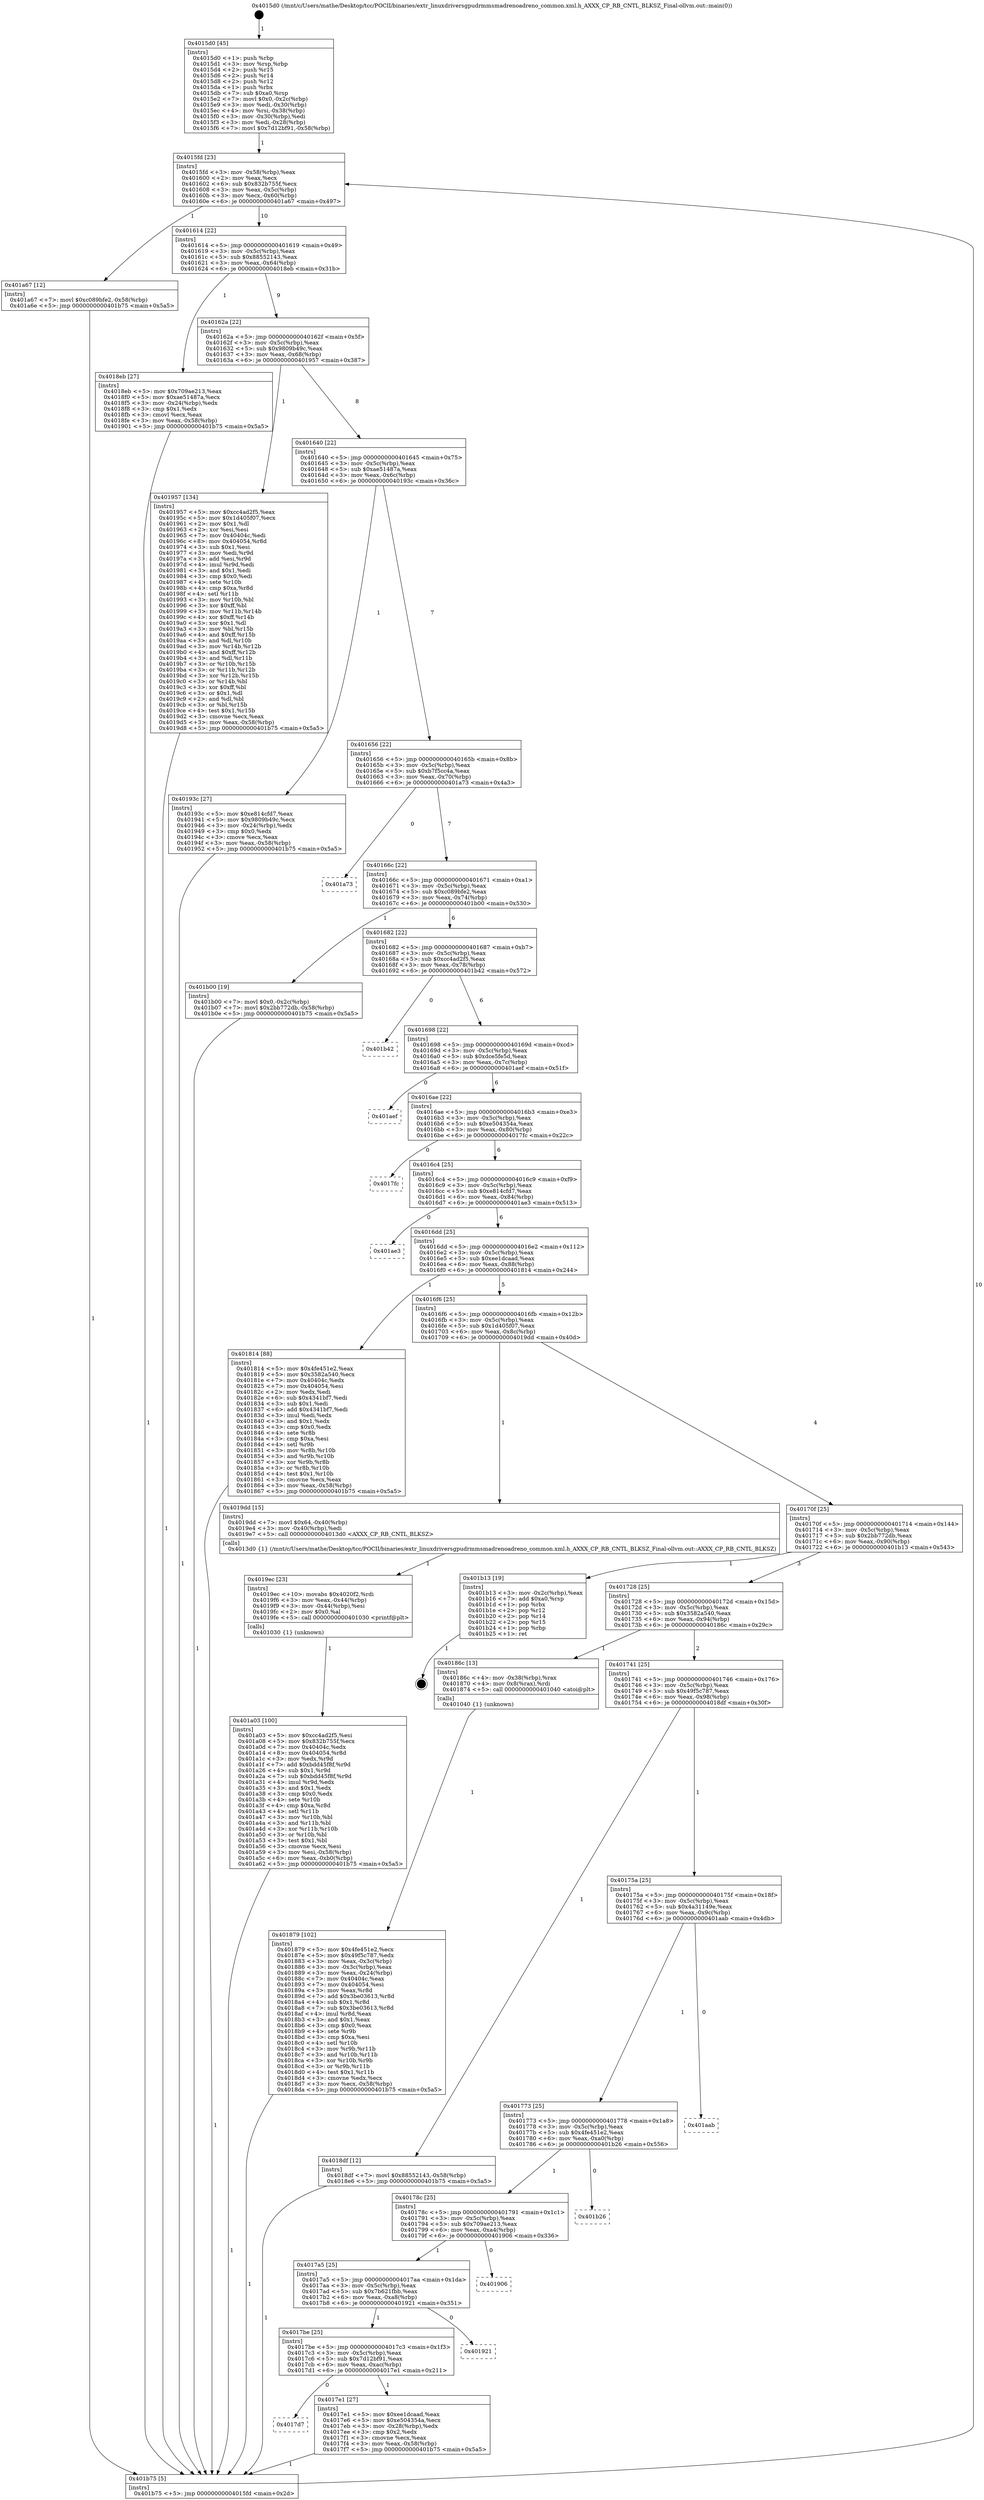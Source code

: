 digraph "0x4015d0" {
  label = "0x4015d0 (/mnt/c/Users/mathe/Desktop/tcc/POCII/binaries/extr_linuxdriversgpudrmmsmadrenoadreno_common.xml.h_AXXX_CP_RB_CNTL_BLKSZ_Final-ollvm.out::main(0))"
  labelloc = "t"
  node[shape=record]

  Entry [label="",width=0.3,height=0.3,shape=circle,fillcolor=black,style=filled]
  "0x4015fd" [label="{
     0x4015fd [23]\l
     | [instrs]\l
     &nbsp;&nbsp;0x4015fd \<+3\>: mov -0x58(%rbp),%eax\l
     &nbsp;&nbsp;0x401600 \<+2\>: mov %eax,%ecx\l
     &nbsp;&nbsp;0x401602 \<+6\>: sub $0x832b755f,%ecx\l
     &nbsp;&nbsp;0x401608 \<+3\>: mov %eax,-0x5c(%rbp)\l
     &nbsp;&nbsp;0x40160b \<+3\>: mov %ecx,-0x60(%rbp)\l
     &nbsp;&nbsp;0x40160e \<+6\>: je 0000000000401a67 \<main+0x497\>\l
  }"]
  "0x401a67" [label="{
     0x401a67 [12]\l
     | [instrs]\l
     &nbsp;&nbsp;0x401a67 \<+7\>: movl $0xc089bfe2,-0x58(%rbp)\l
     &nbsp;&nbsp;0x401a6e \<+5\>: jmp 0000000000401b75 \<main+0x5a5\>\l
  }"]
  "0x401614" [label="{
     0x401614 [22]\l
     | [instrs]\l
     &nbsp;&nbsp;0x401614 \<+5\>: jmp 0000000000401619 \<main+0x49\>\l
     &nbsp;&nbsp;0x401619 \<+3\>: mov -0x5c(%rbp),%eax\l
     &nbsp;&nbsp;0x40161c \<+5\>: sub $0x88552143,%eax\l
     &nbsp;&nbsp;0x401621 \<+3\>: mov %eax,-0x64(%rbp)\l
     &nbsp;&nbsp;0x401624 \<+6\>: je 00000000004018eb \<main+0x31b\>\l
  }"]
  Exit [label="",width=0.3,height=0.3,shape=circle,fillcolor=black,style=filled,peripheries=2]
  "0x4018eb" [label="{
     0x4018eb [27]\l
     | [instrs]\l
     &nbsp;&nbsp;0x4018eb \<+5\>: mov $0x709ae213,%eax\l
     &nbsp;&nbsp;0x4018f0 \<+5\>: mov $0xae51487a,%ecx\l
     &nbsp;&nbsp;0x4018f5 \<+3\>: mov -0x24(%rbp),%edx\l
     &nbsp;&nbsp;0x4018f8 \<+3\>: cmp $0x1,%edx\l
     &nbsp;&nbsp;0x4018fb \<+3\>: cmovl %ecx,%eax\l
     &nbsp;&nbsp;0x4018fe \<+3\>: mov %eax,-0x58(%rbp)\l
     &nbsp;&nbsp;0x401901 \<+5\>: jmp 0000000000401b75 \<main+0x5a5\>\l
  }"]
  "0x40162a" [label="{
     0x40162a [22]\l
     | [instrs]\l
     &nbsp;&nbsp;0x40162a \<+5\>: jmp 000000000040162f \<main+0x5f\>\l
     &nbsp;&nbsp;0x40162f \<+3\>: mov -0x5c(%rbp),%eax\l
     &nbsp;&nbsp;0x401632 \<+5\>: sub $0x9809b49c,%eax\l
     &nbsp;&nbsp;0x401637 \<+3\>: mov %eax,-0x68(%rbp)\l
     &nbsp;&nbsp;0x40163a \<+6\>: je 0000000000401957 \<main+0x387\>\l
  }"]
  "0x401a03" [label="{
     0x401a03 [100]\l
     | [instrs]\l
     &nbsp;&nbsp;0x401a03 \<+5\>: mov $0xcc4ad2f5,%esi\l
     &nbsp;&nbsp;0x401a08 \<+5\>: mov $0x832b755f,%ecx\l
     &nbsp;&nbsp;0x401a0d \<+7\>: mov 0x40404c,%edx\l
     &nbsp;&nbsp;0x401a14 \<+8\>: mov 0x404054,%r8d\l
     &nbsp;&nbsp;0x401a1c \<+3\>: mov %edx,%r9d\l
     &nbsp;&nbsp;0x401a1f \<+7\>: add $0xbdd45f8f,%r9d\l
     &nbsp;&nbsp;0x401a26 \<+4\>: sub $0x1,%r9d\l
     &nbsp;&nbsp;0x401a2a \<+7\>: sub $0xbdd45f8f,%r9d\l
     &nbsp;&nbsp;0x401a31 \<+4\>: imul %r9d,%edx\l
     &nbsp;&nbsp;0x401a35 \<+3\>: and $0x1,%edx\l
     &nbsp;&nbsp;0x401a38 \<+3\>: cmp $0x0,%edx\l
     &nbsp;&nbsp;0x401a3b \<+4\>: sete %r10b\l
     &nbsp;&nbsp;0x401a3f \<+4\>: cmp $0xa,%r8d\l
     &nbsp;&nbsp;0x401a43 \<+4\>: setl %r11b\l
     &nbsp;&nbsp;0x401a47 \<+3\>: mov %r10b,%bl\l
     &nbsp;&nbsp;0x401a4a \<+3\>: and %r11b,%bl\l
     &nbsp;&nbsp;0x401a4d \<+3\>: xor %r11b,%r10b\l
     &nbsp;&nbsp;0x401a50 \<+3\>: or %r10b,%bl\l
     &nbsp;&nbsp;0x401a53 \<+3\>: test $0x1,%bl\l
     &nbsp;&nbsp;0x401a56 \<+3\>: cmovne %ecx,%esi\l
     &nbsp;&nbsp;0x401a59 \<+3\>: mov %esi,-0x58(%rbp)\l
     &nbsp;&nbsp;0x401a5c \<+6\>: mov %eax,-0xb0(%rbp)\l
     &nbsp;&nbsp;0x401a62 \<+5\>: jmp 0000000000401b75 \<main+0x5a5\>\l
  }"]
  "0x401957" [label="{
     0x401957 [134]\l
     | [instrs]\l
     &nbsp;&nbsp;0x401957 \<+5\>: mov $0xcc4ad2f5,%eax\l
     &nbsp;&nbsp;0x40195c \<+5\>: mov $0x1d405f07,%ecx\l
     &nbsp;&nbsp;0x401961 \<+2\>: mov $0x1,%dl\l
     &nbsp;&nbsp;0x401963 \<+2\>: xor %esi,%esi\l
     &nbsp;&nbsp;0x401965 \<+7\>: mov 0x40404c,%edi\l
     &nbsp;&nbsp;0x40196c \<+8\>: mov 0x404054,%r8d\l
     &nbsp;&nbsp;0x401974 \<+3\>: sub $0x1,%esi\l
     &nbsp;&nbsp;0x401977 \<+3\>: mov %edi,%r9d\l
     &nbsp;&nbsp;0x40197a \<+3\>: add %esi,%r9d\l
     &nbsp;&nbsp;0x40197d \<+4\>: imul %r9d,%edi\l
     &nbsp;&nbsp;0x401981 \<+3\>: and $0x1,%edi\l
     &nbsp;&nbsp;0x401984 \<+3\>: cmp $0x0,%edi\l
     &nbsp;&nbsp;0x401987 \<+4\>: sete %r10b\l
     &nbsp;&nbsp;0x40198b \<+4\>: cmp $0xa,%r8d\l
     &nbsp;&nbsp;0x40198f \<+4\>: setl %r11b\l
     &nbsp;&nbsp;0x401993 \<+3\>: mov %r10b,%bl\l
     &nbsp;&nbsp;0x401996 \<+3\>: xor $0xff,%bl\l
     &nbsp;&nbsp;0x401999 \<+3\>: mov %r11b,%r14b\l
     &nbsp;&nbsp;0x40199c \<+4\>: xor $0xff,%r14b\l
     &nbsp;&nbsp;0x4019a0 \<+3\>: xor $0x1,%dl\l
     &nbsp;&nbsp;0x4019a3 \<+3\>: mov %bl,%r15b\l
     &nbsp;&nbsp;0x4019a6 \<+4\>: and $0xff,%r15b\l
     &nbsp;&nbsp;0x4019aa \<+3\>: and %dl,%r10b\l
     &nbsp;&nbsp;0x4019ad \<+3\>: mov %r14b,%r12b\l
     &nbsp;&nbsp;0x4019b0 \<+4\>: and $0xff,%r12b\l
     &nbsp;&nbsp;0x4019b4 \<+3\>: and %dl,%r11b\l
     &nbsp;&nbsp;0x4019b7 \<+3\>: or %r10b,%r15b\l
     &nbsp;&nbsp;0x4019ba \<+3\>: or %r11b,%r12b\l
     &nbsp;&nbsp;0x4019bd \<+3\>: xor %r12b,%r15b\l
     &nbsp;&nbsp;0x4019c0 \<+3\>: or %r14b,%bl\l
     &nbsp;&nbsp;0x4019c3 \<+3\>: xor $0xff,%bl\l
     &nbsp;&nbsp;0x4019c6 \<+3\>: or $0x1,%dl\l
     &nbsp;&nbsp;0x4019c9 \<+2\>: and %dl,%bl\l
     &nbsp;&nbsp;0x4019cb \<+3\>: or %bl,%r15b\l
     &nbsp;&nbsp;0x4019ce \<+4\>: test $0x1,%r15b\l
     &nbsp;&nbsp;0x4019d2 \<+3\>: cmovne %ecx,%eax\l
     &nbsp;&nbsp;0x4019d5 \<+3\>: mov %eax,-0x58(%rbp)\l
     &nbsp;&nbsp;0x4019d8 \<+5\>: jmp 0000000000401b75 \<main+0x5a5\>\l
  }"]
  "0x401640" [label="{
     0x401640 [22]\l
     | [instrs]\l
     &nbsp;&nbsp;0x401640 \<+5\>: jmp 0000000000401645 \<main+0x75\>\l
     &nbsp;&nbsp;0x401645 \<+3\>: mov -0x5c(%rbp),%eax\l
     &nbsp;&nbsp;0x401648 \<+5\>: sub $0xae51487a,%eax\l
     &nbsp;&nbsp;0x40164d \<+3\>: mov %eax,-0x6c(%rbp)\l
     &nbsp;&nbsp;0x401650 \<+6\>: je 000000000040193c \<main+0x36c\>\l
  }"]
  "0x4019ec" [label="{
     0x4019ec [23]\l
     | [instrs]\l
     &nbsp;&nbsp;0x4019ec \<+10\>: movabs $0x4020f2,%rdi\l
     &nbsp;&nbsp;0x4019f6 \<+3\>: mov %eax,-0x44(%rbp)\l
     &nbsp;&nbsp;0x4019f9 \<+3\>: mov -0x44(%rbp),%esi\l
     &nbsp;&nbsp;0x4019fc \<+2\>: mov $0x0,%al\l
     &nbsp;&nbsp;0x4019fe \<+5\>: call 0000000000401030 \<printf@plt\>\l
     | [calls]\l
     &nbsp;&nbsp;0x401030 \{1\} (unknown)\l
  }"]
  "0x40193c" [label="{
     0x40193c [27]\l
     | [instrs]\l
     &nbsp;&nbsp;0x40193c \<+5\>: mov $0xe814cfd7,%eax\l
     &nbsp;&nbsp;0x401941 \<+5\>: mov $0x9809b49c,%ecx\l
     &nbsp;&nbsp;0x401946 \<+3\>: mov -0x24(%rbp),%edx\l
     &nbsp;&nbsp;0x401949 \<+3\>: cmp $0x0,%edx\l
     &nbsp;&nbsp;0x40194c \<+3\>: cmove %ecx,%eax\l
     &nbsp;&nbsp;0x40194f \<+3\>: mov %eax,-0x58(%rbp)\l
     &nbsp;&nbsp;0x401952 \<+5\>: jmp 0000000000401b75 \<main+0x5a5\>\l
  }"]
  "0x401656" [label="{
     0x401656 [22]\l
     | [instrs]\l
     &nbsp;&nbsp;0x401656 \<+5\>: jmp 000000000040165b \<main+0x8b\>\l
     &nbsp;&nbsp;0x40165b \<+3\>: mov -0x5c(%rbp),%eax\l
     &nbsp;&nbsp;0x40165e \<+5\>: sub $0xb7f5cc4a,%eax\l
     &nbsp;&nbsp;0x401663 \<+3\>: mov %eax,-0x70(%rbp)\l
     &nbsp;&nbsp;0x401666 \<+6\>: je 0000000000401a73 \<main+0x4a3\>\l
  }"]
  "0x401879" [label="{
     0x401879 [102]\l
     | [instrs]\l
     &nbsp;&nbsp;0x401879 \<+5\>: mov $0x4fe451e2,%ecx\l
     &nbsp;&nbsp;0x40187e \<+5\>: mov $0x49f5c787,%edx\l
     &nbsp;&nbsp;0x401883 \<+3\>: mov %eax,-0x3c(%rbp)\l
     &nbsp;&nbsp;0x401886 \<+3\>: mov -0x3c(%rbp),%eax\l
     &nbsp;&nbsp;0x401889 \<+3\>: mov %eax,-0x24(%rbp)\l
     &nbsp;&nbsp;0x40188c \<+7\>: mov 0x40404c,%eax\l
     &nbsp;&nbsp;0x401893 \<+7\>: mov 0x404054,%esi\l
     &nbsp;&nbsp;0x40189a \<+3\>: mov %eax,%r8d\l
     &nbsp;&nbsp;0x40189d \<+7\>: add $0x3be03613,%r8d\l
     &nbsp;&nbsp;0x4018a4 \<+4\>: sub $0x1,%r8d\l
     &nbsp;&nbsp;0x4018a8 \<+7\>: sub $0x3be03613,%r8d\l
     &nbsp;&nbsp;0x4018af \<+4\>: imul %r8d,%eax\l
     &nbsp;&nbsp;0x4018b3 \<+3\>: and $0x1,%eax\l
     &nbsp;&nbsp;0x4018b6 \<+3\>: cmp $0x0,%eax\l
     &nbsp;&nbsp;0x4018b9 \<+4\>: sete %r9b\l
     &nbsp;&nbsp;0x4018bd \<+3\>: cmp $0xa,%esi\l
     &nbsp;&nbsp;0x4018c0 \<+4\>: setl %r10b\l
     &nbsp;&nbsp;0x4018c4 \<+3\>: mov %r9b,%r11b\l
     &nbsp;&nbsp;0x4018c7 \<+3\>: and %r10b,%r11b\l
     &nbsp;&nbsp;0x4018ca \<+3\>: xor %r10b,%r9b\l
     &nbsp;&nbsp;0x4018cd \<+3\>: or %r9b,%r11b\l
     &nbsp;&nbsp;0x4018d0 \<+4\>: test $0x1,%r11b\l
     &nbsp;&nbsp;0x4018d4 \<+3\>: cmovne %edx,%ecx\l
     &nbsp;&nbsp;0x4018d7 \<+3\>: mov %ecx,-0x58(%rbp)\l
     &nbsp;&nbsp;0x4018da \<+5\>: jmp 0000000000401b75 \<main+0x5a5\>\l
  }"]
  "0x401a73" [label="{
     0x401a73\l
  }", style=dashed]
  "0x40166c" [label="{
     0x40166c [22]\l
     | [instrs]\l
     &nbsp;&nbsp;0x40166c \<+5\>: jmp 0000000000401671 \<main+0xa1\>\l
     &nbsp;&nbsp;0x401671 \<+3\>: mov -0x5c(%rbp),%eax\l
     &nbsp;&nbsp;0x401674 \<+5\>: sub $0xc089bfe2,%eax\l
     &nbsp;&nbsp;0x401679 \<+3\>: mov %eax,-0x74(%rbp)\l
     &nbsp;&nbsp;0x40167c \<+6\>: je 0000000000401b00 \<main+0x530\>\l
  }"]
  "0x4015d0" [label="{
     0x4015d0 [45]\l
     | [instrs]\l
     &nbsp;&nbsp;0x4015d0 \<+1\>: push %rbp\l
     &nbsp;&nbsp;0x4015d1 \<+3\>: mov %rsp,%rbp\l
     &nbsp;&nbsp;0x4015d4 \<+2\>: push %r15\l
     &nbsp;&nbsp;0x4015d6 \<+2\>: push %r14\l
     &nbsp;&nbsp;0x4015d8 \<+2\>: push %r12\l
     &nbsp;&nbsp;0x4015da \<+1\>: push %rbx\l
     &nbsp;&nbsp;0x4015db \<+7\>: sub $0xa0,%rsp\l
     &nbsp;&nbsp;0x4015e2 \<+7\>: movl $0x0,-0x2c(%rbp)\l
     &nbsp;&nbsp;0x4015e9 \<+3\>: mov %edi,-0x30(%rbp)\l
     &nbsp;&nbsp;0x4015ec \<+4\>: mov %rsi,-0x38(%rbp)\l
     &nbsp;&nbsp;0x4015f0 \<+3\>: mov -0x30(%rbp),%edi\l
     &nbsp;&nbsp;0x4015f3 \<+3\>: mov %edi,-0x28(%rbp)\l
     &nbsp;&nbsp;0x4015f6 \<+7\>: movl $0x7d12bf91,-0x58(%rbp)\l
  }"]
  "0x401b00" [label="{
     0x401b00 [19]\l
     | [instrs]\l
     &nbsp;&nbsp;0x401b00 \<+7\>: movl $0x0,-0x2c(%rbp)\l
     &nbsp;&nbsp;0x401b07 \<+7\>: movl $0x2bb772db,-0x58(%rbp)\l
     &nbsp;&nbsp;0x401b0e \<+5\>: jmp 0000000000401b75 \<main+0x5a5\>\l
  }"]
  "0x401682" [label="{
     0x401682 [22]\l
     | [instrs]\l
     &nbsp;&nbsp;0x401682 \<+5\>: jmp 0000000000401687 \<main+0xb7\>\l
     &nbsp;&nbsp;0x401687 \<+3\>: mov -0x5c(%rbp),%eax\l
     &nbsp;&nbsp;0x40168a \<+5\>: sub $0xcc4ad2f5,%eax\l
     &nbsp;&nbsp;0x40168f \<+3\>: mov %eax,-0x78(%rbp)\l
     &nbsp;&nbsp;0x401692 \<+6\>: je 0000000000401b42 \<main+0x572\>\l
  }"]
  "0x401b75" [label="{
     0x401b75 [5]\l
     | [instrs]\l
     &nbsp;&nbsp;0x401b75 \<+5\>: jmp 00000000004015fd \<main+0x2d\>\l
  }"]
  "0x401b42" [label="{
     0x401b42\l
  }", style=dashed]
  "0x401698" [label="{
     0x401698 [22]\l
     | [instrs]\l
     &nbsp;&nbsp;0x401698 \<+5\>: jmp 000000000040169d \<main+0xcd\>\l
     &nbsp;&nbsp;0x40169d \<+3\>: mov -0x5c(%rbp),%eax\l
     &nbsp;&nbsp;0x4016a0 \<+5\>: sub $0xdce5fe5d,%eax\l
     &nbsp;&nbsp;0x4016a5 \<+3\>: mov %eax,-0x7c(%rbp)\l
     &nbsp;&nbsp;0x4016a8 \<+6\>: je 0000000000401aef \<main+0x51f\>\l
  }"]
  "0x4017d7" [label="{
     0x4017d7\l
  }", style=dashed]
  "0x401aef" [label="{
     0x401aef\l
  }", style=dashed]
  "0x4016ae" [label="{
     0x4016ae [22]\l
     | [instrs]\l
     &nbsp;&nbsp;0x4016ae \<+5\>: jmp 00000000004016b3 \<main+0xe3\>\l
     &nbsp;&nbsp;0x4016b3 \<+3\>: mov -0x5c(%rbp),%eax\l
     &nbsp;&nbsp;0x4016b6 \<+5\>: sub $0xe504354a,%eax\l
     &nbsp;&nbsp;0x4016bb \<+3\>: mov %eax,-0x80(%rbp)\l
     &nbsp;&nbsp;0x4016be \<+6\>: je 00000000004017fc \<main+0x22c\>\l
  }"]
  "0x4017e1" [label="{
     0x4017e1 [27]\l
     | [instrs]\l
     &nbsp;&nbsp;0x4017e1 \<+5\>: mov $0xee1dcaad,%eax\l
     &nbsp;&nbsp;0x4017e6 \<+5\>: mov $0xe504354a,%ecx\l
     &nbsp;&nbsp;0x4017eb \<+3\>: mov -0x28(%rbp),%edx\l
     &nbsp;&nbsp;0x4017ee \<+3\>: cmp $0x2,%edx\l
     &nbsp;&nbsp;0x4017f1 \<+3\>: cmovne %ecx,%eax\l
     &nbsp;&nbsp;0x4017f4 \<+3\>: mov %eax,-0x58(%rbp)\l
     &nbsp;&nbsp;0x4017f7 \<+5\>: jmp 0000000000401b75 \<main+0x5a5\>\l
  }"]
  "0x4017fc" [label="{
     0x4017fc\l
  }", style=dashed]
  "0x4016c4" [label="{
     0x4016c4 [25]\l
     | [instrs]\l
     &nbsp;&nbsp;0x4016c4 \<+5\>: jmp 00000000004016c9 \<main+0xf9\>\l
     &nbsp;&nbsp;0x4016c9 \<+3\>: mov -0x5c(%rbp),%eax\l
     &nbsp;&nbsp;0x4016cc \<+5\>: sub $0xe814cfd7,%eax\l
     &nbsp;&nbsp;0x4016d1 \<+6\>: mov %eax,-0x84(%rbp)\l
     &nbsp;&nbsp;0x4016d7 \<+6\>: je 0000000000401ae3 \<main+0x513\>\l
  }"]
  "0x4017be" [label="{
     0x4017be [25]\l
     | [instrs]\l
     &nbsp;&nbsp;0x4017be \<+5\>: jmp 00000000004017c3 \<main+0x1f3\>\l
     &nbsp;&nbsp;0x4017c3 \<+3\>: mov -0x5c(%rbp),%eax\l
     &nbsp;&nbsp;0x4017c6 \<+5\>: sub $0x7d12bf91,%eax\l
     &nbsp;&nbsp;0x4017cb \<+6\>: mov %eax,-0xac(%rbp)\l
     &nbsp;&nbsp;0x4017d1 \<+6\>: je 00000000004017e1 \<main+0x211\>\l
  }"]
  "0x401ae3" [label="{
     0x401ae3\l
  }", style=dashed]
  "0x4016dd" [label="{
     0x4016dd [25]\l
     | [instrs]\l
     &nbsp;&nbsp;0x4016dd \<+5\>: jmp 00000000004016e2 \<main+0x112\>\l
     &nbsp;&nbsp;0x4016e2 \<+3\>: mov -0x5c(%rbp),%eax\l
     &nbsp;&nbsp;0x4016e5 \<+5\>: sub $0xee1dcaad,%eax\l
     &nbsp;&nbsp;0x4016ea \<+6\>: mov %eax,-0x88(%rbp)\l
     &nbsp;&nbsp;0x4016f0 \<+6\>: je 0000000000401814 \<main+0x244\>\l
  }"]
  "0x401921" [label="{
     0x401921\l
  }", style=dashed]
  "0x401814" [label="{
     0x401814 [88]\l
     | [instrs]\l
     &nbsp;&nbsp;0x401814 \<+5\>: mov $0x4fe451e2,%eax\l
     &nbsp;&nbsp;0x401819 \<+5\>: mov $0x3582a540,%ecx\l
     &nbsp;&nbsp;0x40181e \<+7\>: mov 0x40404c,%edx\l
     &nbsp;&nbsp;0x401825 \<+7\>: mov 0x404054,%esi\l
     &nbsp;&nbsp;0x40182c \<+2\>: mov %edx,%edi\l
     &nbsp;&nbsp;0x40182e \<+6\>: sub $0x4341bf7,%edi\l
     &nbsp;&nbsp;0x401834 \<+3\>: sub $0x1,%edi\l
     &nbsp;&nbsp;0x401837 \<+6\>: add $0x4341bf7,%edi\l
     &nbsp;&nbsp;0x40183d \<+3\>: imul %edi,%edx\l
     &nbsp;&nbsp;0x401840 \<+3\>: and $0x1,%edx\l
     &nbsp;&nbsp;0x401843 \<+3\>: cmp $0x0,%edx\l
     &nbsp;&nbsp;0x401846 \<+4\>: sete %r8b\l
     &nbsp;&nbsp;0x40184a \<+3\>: cmp $0xa,%esi\l
     &nbsp;&nbsp;0x40184d \<+4\>: setl %r9b\l
     &nbsp;&nbsp;0x401851 \<+3\>: mov %r8b,%r10b\l
     &nbsp;&nbsp;0x401854 \<+3\>: and %r9b,%r10b\l
     &nbsp;&nbsp;0x401857 \<+3\>: xor %r9b,%r8b\l
     &nbsp;&nbsp;0x40185a \<+3\>: or %r8b,%r10b\l
     &nbsp;&nbsp;0x40185d \<+4\>: test $0x1,%r10b\l
     &nbsp;&nbsp;0x401861 \<+3\>: cmovne %ecx,%eax\l
     &nbsp;&nbsp;0x401864 \<+3\>: mov %eax,-0x58(%rbp)\l
     &nbsp;&nbsp;0x401867 \<+5\>: jmp 0000000000401b75 \<main+0x5a5\>\l
  }"]
  "0x4016f6" [label="{
     0x4016f6 [25]\l
     | [instrs]\l
     &nbsp;&nbsp;0x4016f6 \<+5\>: jmp 00000000004016fb \<main+0x12b\>\l
     &nbsp;&nbsp;0x4016fb \<+3\>: mov -0x5c(%rbp),%eax\l
     &nbsp;&nbsp;0x4016fe \<+5\>: sub $0x1d405f07,%eax\l
     &nbsp;&nbsp;0x401703 \<+6\>: mov %eax,-0x8c(%rbp)\l
     &nbsp;&nbsp;0x401709 \<+6\>: je 00000000004019dd \<main+0x40d\>\l
  }"]
  "0x4017a5" [label="{
     0x4017a5 [25]\l
     | [instrs]\l
     &nbsp;&nbsp;0x4017a5 \<+5\>: jmp 00000000004017aa \<main+0x1da\>\l
     &nbsp;&nbsp;0x4017aa \<+3\>: mov -0x5c(%rbp),%eax\l
     &nbsp;&nbsp;0x4017ad \<+5\>: sub $0x7b621fbb,%eax\l
     &nbsp;&nbsp;0x4017b2 \<+6\>: mov %eax,-0xa8(%rbp)\l
     &nbsp;&nbsp;0x4017b8 \<+6\>: je 0000000000401921 \<main+0x351\>\l
  }"]
  "0x4019dd" [label="{
     0x4019dd [15]\l
     | [instrs]\l
     &nbsp;&nbsp;0x4019dd \<+7\>: movl $0x64,-0x40(%rbp)\l
     &nbsp;&nbsp;0x4019e4 \<+3\>: mov -0x40(%rbp),%edi\l
     &nbsp;&nbsp;0x4019e7 \<+5\>: call 00000000004013d0 \<AXXX_CP_RB_CNTL_BLKSZ\>\l
     | [calls]\l
     &nbsp;&nbsp;0x4013d0 \{1\} (/mnt/c/Users/mathe/Desktop/tcc/POCII/binaries/extr_linuxdriversgpudrmmsmadrenoadreno_common.xml.h_AXXX_CP_RB_CNTL_BLKSZ_Final-ollvm.out::AXXX_CP_RB_CNTL_BLKSZ)\l
  }"]
  "0x40170f" [label="{
     0x40170f [25]\l
     | [instrs]\l
     &nbsp;&nbsp;0x40170f \<+5\>: jmp 0000000000401714 \<main+0x144\>\l
     &nbsp;&nbsp;0x401714 \<+3\>: mov -0x5c(%rbp),%eax\l
     &nbsp;&nbsp;0x401717 \<+5\>: sub $0x2bb772db,%eax\l
     &nbsp;&nbsp;0x40171c \<+6\>: mov %eax,-0x90(%rbp)\l
     &nbsp;&nbsp;0x401722 \<+6\>: je 0000000000401b13 \<main+0x543\>\l
  }"]
  "0x401906" [label="{
     0x401906\l
  }", style=dashed]
  "0x401b13" [label="{
     0x401b13 [19]\l
     | [instrs]\l
     &nbsp;&nbsp;0x401b13 \<+3\>: mov -0x2c(%rbp),%eax\l
     &nbsp;&nbsp;0x401b16 \<+7\>: add $0xa0,%rsp\l
     &nbsp;&nbsp;0x401b1d \<+1\>: pop %rbx\l
     &nbsp;&nbsp;0x401b1e \<+2\>: pop %r12\l
     &nbsp;&nbsp;0x401b20 \<+2\>: pop %r14\l
     &nbsp;&nbsp;0x401b22 \<+2\>: pop %r15\l
     &nbsp;&nbsp;0x401b24 \<+1\>: pop %rbp\l
     &nbsp;&nbsp;0x401b25 \<+1\>: ret\l
  }"]
  "0x401728" [label="{
     0x401728 [25]\l
     | [instrs]\l
     &nbsp;&nbsp;0x401728 \<+5\>: jmp 000000000040172d \<main+0x15d\>\l
     &nbsp;&nbsp;0x40172d \<+3\>: mov -0x5c(%rbp),%eax\l
     &nbsp;&nbsp;0x401730 \<+5\>: sub $0x3582a540,%eax\l
     &nbsp;&nbsp;0x401735 \<+6\>: mov %eax,-0x94(%rbp)\l
     &nbsp;&nbsp;0x40173b \<+6\>: je 000000000040186c \<main+0x29c\>\l
  }"]
  "0x40178c" [label="{
     0x40178c [25]\l
     | [instrs]\l
     &nbsp;&nbsp;0x40178c \<+5\>: jmp 0000000000401791 \<main+0x1c1\>\l
     &nbsp;&nbsp;0x401791 \<+3\>: mov -0x5c(%rbp),%eax\l
     &nbsp;&nbsp;0x401794 \<+5\>: sub $0x709ae213,%eax\l
     &nbsp;&nbsp;0x401799 \<+6\>: mov %eax,-0xa4(%rbp)\l
     &nbsp;&nbsp;0x40179f \<+6\>: je 0000000000401906 \<main+0x336\>\l
  }"]
  "0x40186c" [label="{
     0x40186c [13]\l
     | [instrs]\l
     &nbsp;&nbsp;0x40186c \<+4\>: mov -0x38(%rbp),%rax\l
     &nbsp;&nbsp;0x401870 \<+4\>: mov 0x8(%rax),%rdi\l
     &nbsp;&nbsp;0x401874 \<+5\>: call 0000000000401040 \<atoi@plt\>\l
     | [calls]\l
     &nbsp;&nbsp;0x401040 \{1\} (unknown)\l
  }"]
  "0x401741" [label="{
     0x401741 [25]\l
     | [instrs]\l
     &nbsp;&nbsp;0x401741 \<+5\>: jmp 0000000000401746 \<main+0x176\>\l
     &nbsp;&nbsp;0x401746 \<+3\>: mov -0x5c(%rbp),%eax\l
     &nbsp;&nbsp;0x401749 \<+5\>: sub $0x49f5c787,%eax\l
     &nbsp;&nbsp;0x40174e \<+6\>: mov %eax,-0x98(%rbp)\l
     &nbsp;&nbsp;0x401754 \<+6\>: je 00000000004018df \<main+0x30f\>\l
  }"]
  "0x401b26" [label="{
     0x401b26\l
  }", style=dashed]
  "0x4018df" [label="{
     0x4018df [12]\l
     | [instrs]\l
     &nbsp;&nbsp;0x4018df \<+7\>: movl $0x88552143,-0x58(%rbp)\l
     &nbsp;&nbsp;0x4018e6 \<+5\>: jmp 0000000000401b75 \<main+0x5a5\>\l
  }"]
  "0x40175a" [label="{
     0x40175a [25]\l
     | [instrs]\l
     &nbsp;&nbsp;0x40175a \<+5\>: jmp 000000000040175f \<main+0x18f\>\l
     &nbsp;&nbsp;0x40175f \<+3\>: mov -0x5c(%rbp),%eax\l
     &nbsp;&nbsp;0x401762 \<+5\>: sub $0x4a31149e,%eax\l
     &nbsp;&nbsp;0x401767 \<+6\>: mov %eax,-0x9c(%rbp)\l
     &nbsp;&nbsp;0x40176d \<+6\>: je 0000000000401aab \<main+0x4db\>\l
  }"]
  "0x401773" [label="{
     0x401773 [25]\l
     | [instrs]\l
     &nbsp;&nbsp;0x401773 \<+5\>: jmp 0000000000401778 \<main+0x1a8\>\l
     &nbsp;&nbsp;0x401778 \<+3\>: mov -0x5c(%rbp),%eax\l
     &nbsp;&nbsp;0x40177b \<+5\>: sub $0x4fe451e2,%eax\l
     &nbsp;&nbsp;0x401780 \<+6\>: mov %eax,-0xa0(%rbp)\l
     &nbsp;&nbsp;0x401786 \<+6\>: je 0000000000401b26 \<main+0x556\>\l
  }"]
  "0x401aab" [label="{
     0x401aab\l
  }", style=dashed]
  Entry -> "0x4015d0" [label=" 1"]
  "0x4015fd" -> "0x401a67" [label=" 1"]
  "0x4015fd" -> "0x401614" [label=" 10"]
  "0x401b13" -> Exit [label=" 1"]
  "0x401614" -> "0x4018eb" [label=" 1"]
  "0x401614" -> "0x40162a" [label=" 9"]
  "0x401b00" -> "0x401b75" [label=" 1"]
  "0x40162a" -> "0x401957" [label=" 1"]
  "0x40162a" -> "0x401640" [label=" 8"]
  "0x401a67" -> "0x401b75" [label=" 1"]
  "0x401640" -> "0x40193c" [label=" 1"]
  "0x401640" -> "0x401656" [label=" 7"]
  "0x401a03" -> "0x401b75" [label=" 1"]
  "0x401656" -> "0x401a73" [label=" 0"]
  "0x401656" -> "0x40166c" [label=" 7"]
  "0x4019ec" -> "0x401a03" [label=" 1"]
  "0x40166c" -> "0x401b00" [label=" 1"]
  "0x40166c" -> "0x401682" [label=" 6"]
  "0x4019dd" -> "0x4019ec" [label=" 1"]
  "0x401682" -> "0x401b42" [label=" 0"]
  "0x401682" -> "0x401698" [label=" 6"]
  "0x401957" -> "0x401b75" [label=" 1"]
  "0x401698" -> "0x401aef" [label=" 0"]
  "0x401698" -> "0x4016ae" [label=" 6"]
  "0x40193c" -> "0x401b75" [label=" 1"]
  "0x4016ae" -> "0x4017fc" [label=" 0"]
  "0x4016ae" -> "0x4016c4" [label=" 6"]
  "0x4018eb" -> "0x401b75" [label=" 1"]
  "0x4016c4" -> "0x401ae3" [label=" 0"]
  "0x4016c4" -> "0x4016dd" [label=" 6"]
  "0x401879" -> "0x401b75" [label=" 1"]
  "0x4016dd" -> "0x401814" [label=" 1"]
  "0x4016dd" -> "0x4016f6" [label=" 5"]
  "0x40186c" -> "0x401879" [label=" 1"]
  "0x4016f6" -> "0x4019dd" [label=" 1"]
  "0x4016f6" -> "0x40170f" [label=" 4"]
  "0x401b75" -> "0x4015fd" [label=" 10"]
  "0x40170f" -> "0x401b13" [label=" 1"]
  "0x40170f" -> "0x401728" [label=" 3"]
  "0x4015d0" -> "0x4015fd" [label=" 1"]
  "0x401728" -> "0x40186c" [label=" 1"]
  "0x401728" -> "0x401741" [label=" 2"]
  "0x4017be" -> "0x4017d7" [label=" 0"]
  "0x401741" -> "0x4018df" [label=" 1"]
  "0x401741" -> "0x40175a" [label=" 1"]
  "0x4017be" -> "0x4017e1" [label=" 1"]
  "0x40175a" -> "0x401aab" [label=" 0"]
  "0x40175a" -> "0x401773" [label=" 1"]
  "0x4018df" -> "0x401b75" [label=" 1"]
  "0x401773" -> "0x401b26" [label=" 0"]
  "0x401773" -> "0x40178c" [label=" 1"]
  "0x4017e1" -> "0x401b75" [label=" 1"]
  "0x40178c" -> "0x401906" [label=" 0"]
  "0x40178c" -> "0x4017a5" [label=" 1"]
  "0x401814" -> "0x401b75" [label=" 1"]
  "0x4017a5" -> "0x401921" [label=" 0"]
  "0x4017a5" -> "0x4017be" [label=" 1"]
}
